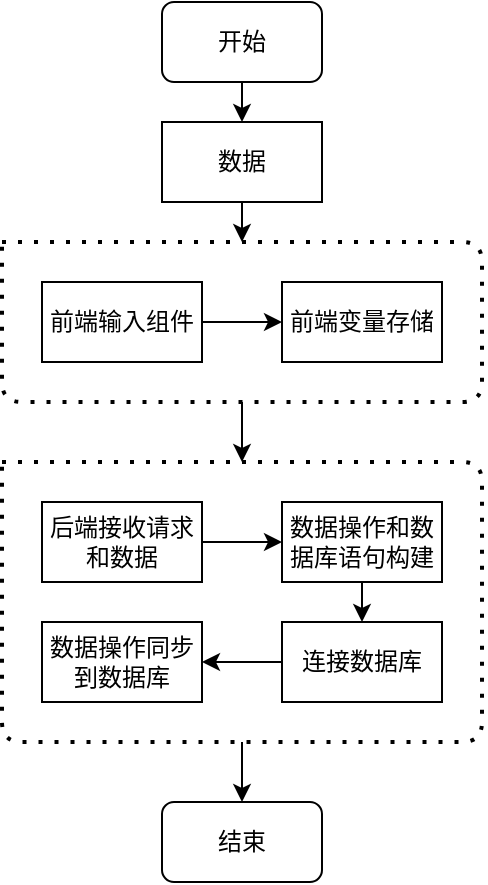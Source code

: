 <mxfile>
    <diagram id="Fr3x3J0PEt-RWZnoAl47" name="第 1 页">
        <mxGraphModel dx="878" dy="502" grid="0" gridSize="10" guides="1" tooltips="1" connect="1" arrows="1" fold="1" page="0" pageScale="1" pageWidth="827" pageHeight="1169" math="0" shadow="0">
            <root>
                <mxCell id="0"/>
                <mxCell id="1" parent="0"/>
                <mxCell id="25" value="" style="edgeStyle=none;html=1;" edge="1" parent="1" source="2">
                    <mxGeometry relative="1" as="geometry">
                        <mxPoint x="360" y="200" as="targetPoint"/>
                    </mxGeometry>
                </mxCell>
                <mxCell id="2" value="数据" style="rounded=0;whiteSpace=wrap;html=1;" vertex="1" parent="1">
                    <mxGeometry x="320" y="140" width="80" height="40" as="geometry"/>
                </mxCell>
                <mxCell id="6" value="" style="edgeStyle=none;html=1;" edge="1" parent="1" source="3" target="5">
                    <mxGeometry relative="1" as="geometry"/>
                </mxCell>
                <mxCell id="3" value="前端输入组件" style="rounded=0;whiteSpace=wrap;html=1;" vertex="1" parent="1">
                    <mxGeometry x="260" y="220" width="80" height="40" as="geometry"/>
                </mxCell>
                <mxCell id="5" value="前端变量存储" style="whiteSpace=wrap;html=1;rounded=0;" vertex="1" parent="1">
                    <mxGeometry x="380" y="220" width="80" height="40" as="geometry"/>
                </mxCell>
                <mxCell id="11" value="" style="edgeStyle=none;html=1;" edge="1" parent="1" source="8" target="10">
                    <mxGeometry relative="1" as="geometry"/>
                </mxCell>
                <mxCell id="8" value="后端接收请求和数据" style="whiteSpace=wrap;html=1;rounded=0;" vertex="1" parent="1">
                    <mxGeometry x="260" y="330" width="80" height="40" as="geometry"/>
                </mxCell>
                <mxCell id="13" value="" style="edgeStyle=none;html=1;" edge="1" parent="1" source="10" target="12">
                    <mxGeometry relative="1" as="geometry"/>
                </mxCell>
                <mxCell id="10" value="数据操作和数据库语句构建" style="whiteSpace=wrap;html=1;rounded=0;" vertex="1" parent="1">
                    <mxGeometry x="380" y="330" width="80" height="40" as="geometry"/>
                </mxCell>
                <mxCell id="15" value="" style="edgeStyle=none;html=1;" edge="1" parent="1" source="12" target="14">
                    <mxGeometry relative="1" as="geometry"/>
                </mxCell>
                <mxCell id="12" value="连接数据库" style="rounded=0;whiteSpace=wrap;html=1;" vertex="1" parent="1">
                    <mxGeometry x="380" y="390" width="80" height="40" as="geometry"/>
                </mxCell>
                <mxCell id="14" value="数据操作同步到数据库" style="whiteSpace=wrap;html=1;rounded=0;" vertex="1" parent="1">
                    <mxGeometry x="260" y="390" width="80" height="40" as="geometry"/>
                </mxCell>
                <mxCell id="21" style="edgeStyle=none;html=1;entryX=0.5;entryY=0;entryDx=0;entryDy=0;" edge="1" parent="1" source="18" target="2">
                    <mxGeometry relative="1" as="geometry"/>
                </mxCell>
                <mxCell id="18" value="开始" style="rounded=1;whiteSpace=wrap;html=1;" vertex="1" parent="1">
                    <mxGeometry x="320" y="80" width="80" height="40" as="geometry"/>
                </mxCell>
                <mxCell id="22" value="结束" style="rounded=1;whiteSpace=wrap;html=1;" vertex="1" parent="1">
                    <mxGeometry x="320" y="480" width="80" height="40" as="geometry"/>
                </mxCell>
                <mxCell id="24" value="" style="endArrow=none;dashed=1;html=1;dashPattern=1 3;strokeWidth=2;" edge="1" parent="1">
                    <mxGeometry width="50" height="50" relative="1" as="geometry">
                        <mxPoint x="240" y="200" as="sourcePoint"/>
                        <mxPoint x="240" y="200" as="targetPoint"/>
                        <Array as="points">
                            <mxPoint x="480" y="200"/>
                            <mxPoint x="480" y="280"/>
                            <mxPoint x="240" y="280"/>
                        </Array>
                    </mxGeometry>
                </mxCell>
                <mxCell id="26" value="" style="endArrow=none;dashed=1;html=1;dashPattern=1 3;strokeWidth=2;" edge="1" parent="1">
                    <mxGeometry width="50" height="50" relative="1" as="geometry">
                        <mxPoint x="240" y="310" as="sourcePoint"/>
                        <mxPoint x="240" y="310" as="targetPoint"/>
                        <Array as="points">
                            <mxPoint x="480" y="310"/>
                            <mxPoint x="480" y="450"/>
                            <mxPoint x="360" y="450"/>
                            <mxPoint x="240" y="450"/>
                        </Array>
                    </mxGeometry>
                </mxCell>
                <mxCell id="27" value="" style="endArrow=classic;html=1;entryX=0.5;entryY=0;entryDx=0;entryDy=0;" edge="1" parent="1" target="22">
                    <mxGeometry width="50" height="50" relative="1" as="geometry">
                        <mxPoint x="360" y="450" as="sourcePoint"/>
                        <mxPoint x="540" y="360" as="targetPoint"/>
                    </mxGeometry>
                </mxCell>
                <mxCell id="28" value="" style="endArrow=classic;html=1;" edge="1" parent="1">
                    <mxGeometry width="50" height="50" relative="1" as="geometry">
                        <mxPoint x="360" y="280" as="sourcePoint"/>
                        <mxPoint x="360" y="310" as="targetPoint"/>
                    </mxGeometry>
                </mxCell>
            </root>
        </mxGraphModel>
    </diagram>
</mxfile>